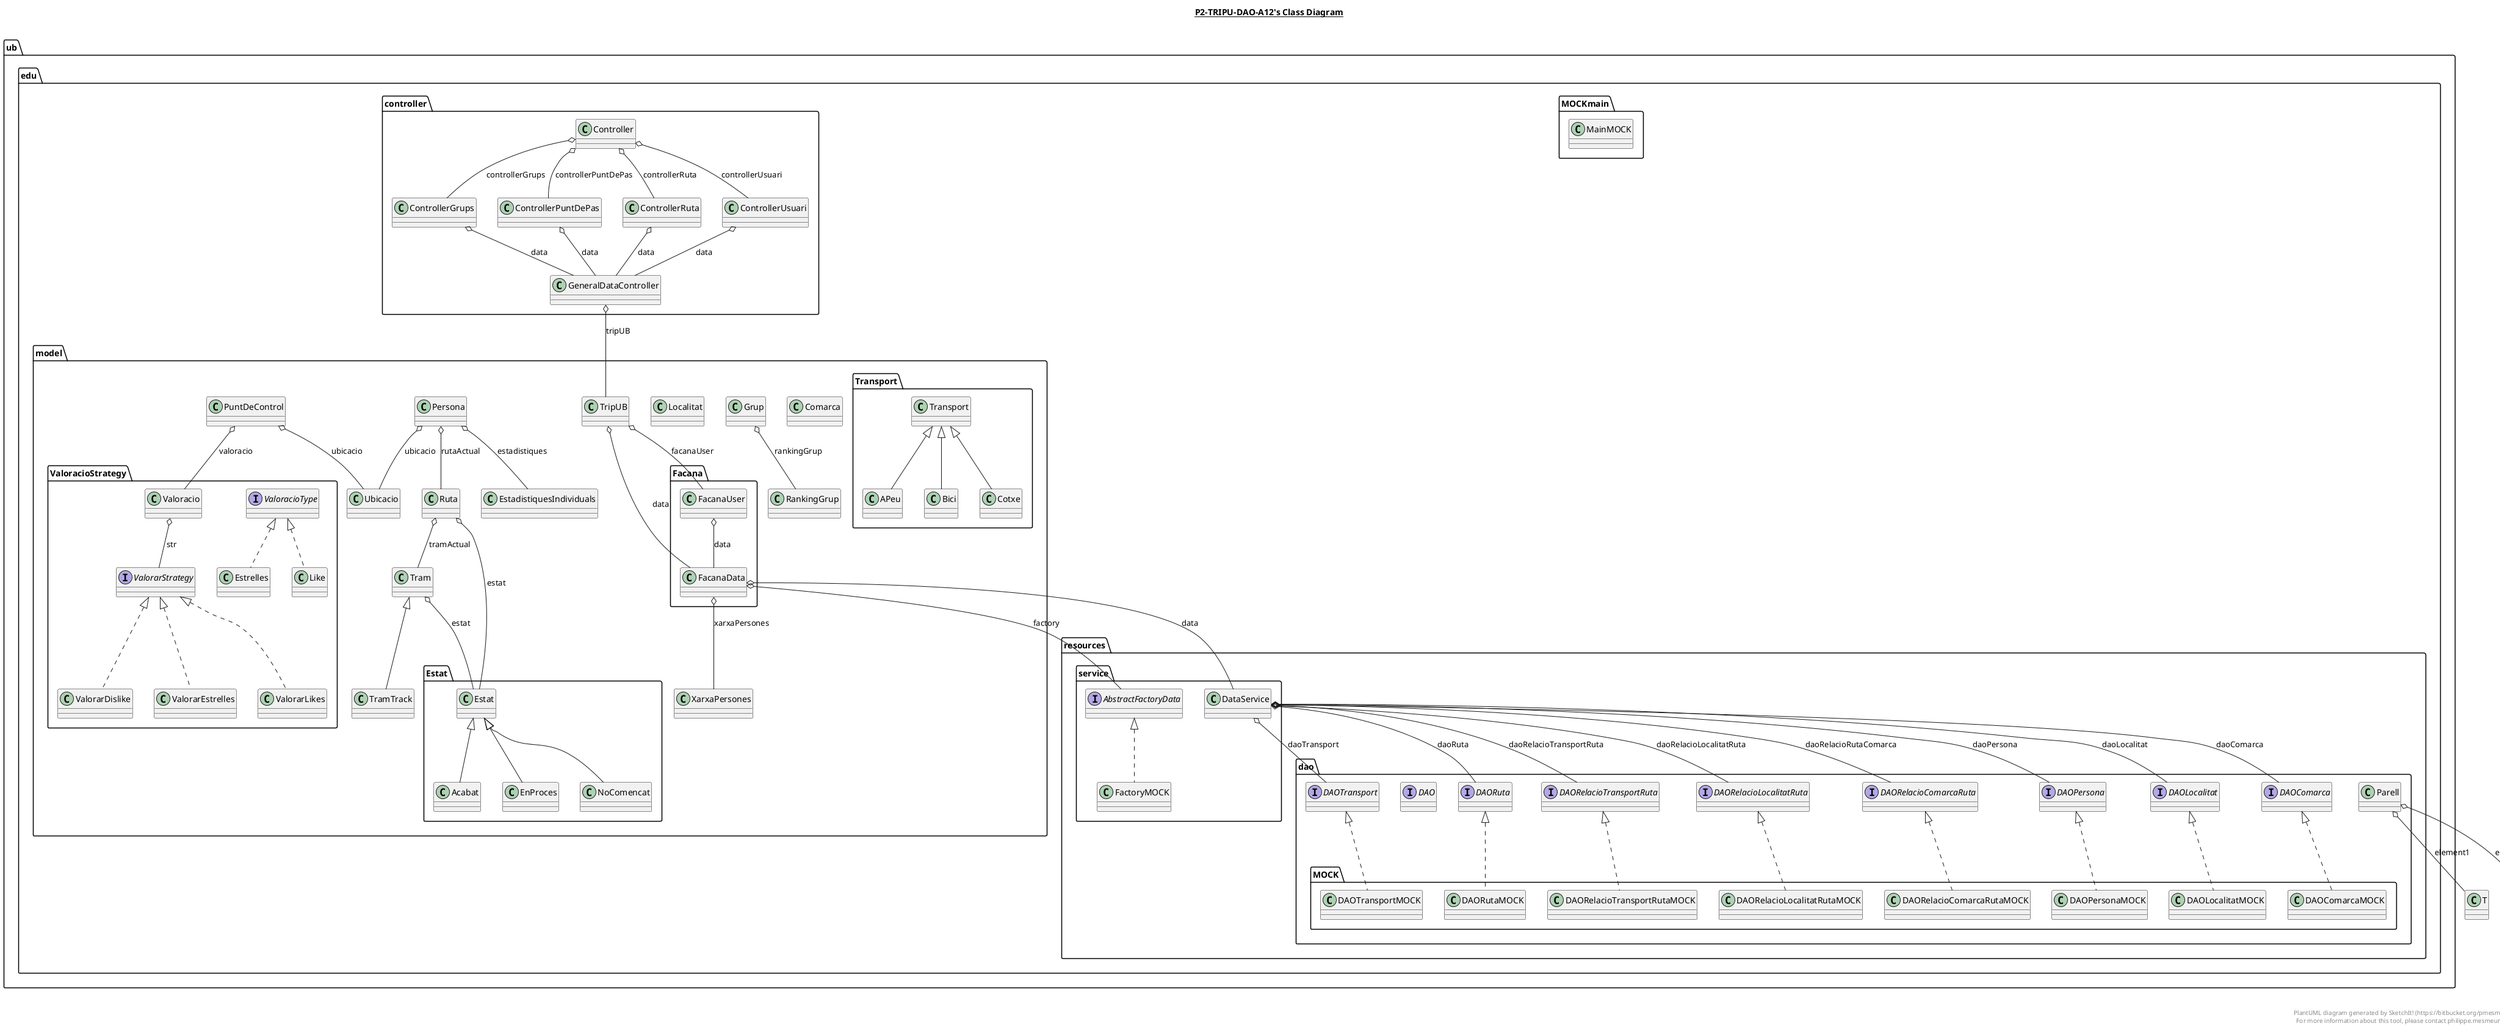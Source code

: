 @startuml

title __P2-TRIPU-DAO-A12's Class Diagram__\n

  namespace ub.edu.MOCKmain {
    class ub.edu.MOCKmain.MainMOCK {
    }
  }
  

  namespace ub.edu.controller {
    class ub.edu.controller.Controller {
    }
  }
  

  namespace ub.edu.controller {
    class ub.edu.controller.ControllerGrups {
    }
  }
  

  namespace ub.edu.controller {
    class ub.edu.controller.ControllerPuntDePas {
    }
  }
  

  namespace ub.edu.controller {
    class ub.edu.controller.ControllerRuta {
    }
  }
  

  namespace ub.edu.controller {
    class ub.edu.controller.ControllerUsuari {
    }
  }
  

  namespace ub.edu.controller {
    class ub.edu.controller.GeneralDataController {
    }
  }
  

  namespace ub.edu.model {
    class ub.edu.model.Comarca {
    }
  }
  

  namespace ub.edu.model {
    class ub.edu.model.EstadistiquesIndividuals {
    }
  }
  

  namespace ub.edu.model {
    namespace Estat {
      class ub.edu.model.Estat.Acabat {
      }
    }
  }
  

  namespace ub.edu.model {
    namespace Estat {
      class ub.edu.model.Estat.EnProces {
      }
    }
  }
  

  namespace ub.edu.model {
    namespace Estat {
      class ub.edu.model.Estat.Estat {
      }
    }
  }
  

  namespace ub.edu.model {
    namespace Estat {
      class ub.edu.model.Estat.NoComencat {
      }
    }
  }
  

  namespace ub.edu.model {
    namespace Facana {
      class ub.edu.model.Facana.FacanaData {
      }
    }
  }
  

  namespace ub.edu.model {
    namespace Facana {
      class ub.edu.model.Facana.FacanaUser {
      }
    }
  }
  

  namespace ub.edu.model {
    class ub.edu.model.Grup {
    }
  }
  

  namespace ub.edu.model {
    class ub.edu.model.Localitat {
    }
  }
  

  namespace ub.edu.model {
    class ub.edu.model.Persona {
    }
  }
  

  namespace ub.edu.model {
    class ub.edu.model.PuntDeControl {
    }
  }
  

  namespace ub.edu.model {
    class ub.edu.model.RankingGrup {
    }
  }
  

  namespace ub.edu.model {
    class ub.edu.model.Ruta {
    }
  }
  

  namespace ub.edu.model {
    class ub.edu.model.Tram {
    }
  }
  

  namespace ub.edu.model {
    class ub.edu.model.TramTrack {
    }
  }
  

  namespace ub.edu.model {
    namespace Transport {
      class ub.edu.model.Transport.APeu {
      }
    }
  }
  

  namespace ub.edu.model {
    namespace Transport {
      class ub.edu.model.Transport.Bici {
      }
    }
  }
  

  namespace ub.edu.model {
    namespace Transport {
      class ub.edu.model.Transport.Cotxe {
      }
    }
  }
  

  namespace ub.edu.model {
    namespace Transport {
      class ub.edu.model.Transport.Transport {
      }
    }
  }
  

  namespace ub.edu.model {
    class ub.edu.model.TripUB {
    }
  }
  

  namespace ub.edu.model {
    class ub.edu.model.Ubicacio {
    }
  }
  

  namespace ub.edu.model {
    namespace ValoracioStrategy {
      class ub.edu.model.ValoracioStrategy.Estrelles {
      }
    }
  }
  

  namespace ub.edu.model {
    namespace ValoracioStrategy {
      class ub.edu.model.ValoracioStrategy.Like {
      }
    }
  }
  

  namespace ub.edu.model {
    namespace ValoracioStrategy {
      class ub.edu.model.ValoracioStrategy.Valoracio {
      }
    }
  }
  

  namespace ub.edu.model {
    namespace ValoracioStrategy {
      interface ub.edu.model.ValoracioStrategy.ValoracioType {
      }
    }
  }
  

  namespace ub.edu.model {
    namespace ValoracioStrategy {
      class ub.edu.model.ValoracioStrategy.ValorarDislike {
      }
    }
  }
  

  namespace ub.edu.model {
    namespace ValoracioStrategy {
      class ub.edu.model.ValoracioStrategy.ValorarEstrelles {
      }
    }
  }
  

  namespace ub.edu.model {
    namespace ValoracioStrategy {
      class ub.edu.model.ValoracioStrategy.ValorarLikes {
      }
    }
  }
  

  namespace ub.edu.model {
    namespace ValoracioStrategy {
      interface ub.edu.model.ValoracioStrategy.ValorarStrategy {
      }
    }
  }
  

  namespace ub.edu.model {
    class ub.edu.model.XarxaPersones {
    }
  }
  

  namespace ub.edu.resources.dao {
    interface ub.edu.resources.dao.DAO {
    }
  }
  

  namespace ub.edu.resources.dao {
    interface ub.edu.resources.dao.DAOComarca {
    }
  }
  

  namespace ub.edu.resources.dao {
    interface ub.edu.resources.dao.DAOLocalitat {
    }
  }
  

  namespace ub.edu.resources.dao {
    interface ub.edu.resources.dao.DAOPersona {
    }
  }
  

  namespace ub.edu.resources.dao {
    interface ub.edu.resources.dao.DAORelacioComarcaRuta {
    }
  }
  

  namespace ub.edu.resources.dao {
    interface ub.edu.resources.dao.DAORelacioLocalitatRuta {
    }
  }
  

  namespace ub.edu.resources.dao {
    interface ub.edu.resources.dao.DAORelacioTransportRuta {
    }
  }
  

  namespace ub.edu.resources.dao {
    interface ub.edu.resources.dao.DAORuta {
    }
  }
  

  namespace ub.edu.resources.dao {
    interface ub.edu.resources.dao.DAOTransport {
    }
  }
  

  namespace ub.edu.resources.dao {
    namespace MOCK {
      class ub.edu.resources.dao.MOCK.DAOComarcaMOCK {
      }
    }
  }
  

  namespace ub.edu.resources.dao {
    namespace MOCK {
      class ub.edu.resources.dao.MOCK.DAOLocalitatMOCK {
      }
    }
  }
  

  namespace ub.edu.resources.dao {
    namespace MOCK {
      class ub.edu.resources.dao.MOCK.DAOPersonaMOCK {
      }
    }
  }
  

  namespace ub.edu.resources.dao {
    namespace MOCK {
      class ub.edu.resources.dao.MOCK.DAORelacioComarcaRutaMOCK {
      }
    }
  }
  

  namespace ub.edu.resources.dao {
    namespace MOCK {
      class ub.edu.resources.dao.MOCK.DAORelacioLocalitatRutaMOCK {
      }
    }
  }
  

  namespace ub.edu.resources.dao {
    namespace MOCK {
      class ub.edu.resources.dao.MOCK.DAORelacioTransportRutaMOCK {
      }
    }
  }
  

  namespace ub.edu.resources.dao {
    namespace MOCK {
      class ub.edu.resources.dao.MOCK.DAORutaMOCK {
      }
    }
  }
  

  namespace ub.edu.resources.dao {
    namespace MOCK {
      class ub.edu.resources.dao.MOCK.DAOTransportMOCK {
      }
    }
  }
  

  namespace ub.edu.resources.dao {
    class ub.edu.resources.dao.Parell {
    }
  }
  

  namespace ub.edu.resources.service {
    interface ub.edu.resources.service.AbstractFactoryData {
    }
  }
  

  namespace ub.edu.resources.service {
    class ub.edu.resources.service.DataService {
    }
  }
  

  namespace ub.edu.resources.service {
    class ub.edu.resources.service.FactoryMOCK {
    }
  }
  

  ub.edu.controller.Controller o-- ub.edu.controller.ControllerGrups : controllerGrups
  ub.edu.controller.Controller o-- ub.edu.controller.ControllerPuntDePas : controllerPuntDePas
  ub.edu.controller.Controller o-- ub.edu.controller.ControllerRuta : controllerRuta
  ub.edu.controller.Controller o-- ub.edu.controller.ControllerUsuari : controllerUsuari
  ub.edu.controller.ControllerGrups o-- ub.edu.controller.GeneralDataController : data
  ub.edu.controller.ControllerPuntDePas o-- ub.edu.controller.GeneralDataController : data
  ub.edu.controller.ControllerRuta o-- ub.edu.controller.GeneralDataController : data
  ub.edu.controller.ControllerUsuari o-- ub.edu.controller.GeneralDataController : data
  ub.edu.controller.GeneralDataController o-- ub.edu.model.TripUB : tripUB
  ub.edu.model.Estat.Acabat -up-|> ub.edu.model.Estat.Estat
  ub.edu.model.Estat.EnProces -up-|> ub.edu.model.Estat.Estat
  ub.edu.model.Estat.NoComencat -up-|> ub.edu.model.Estat.Estat
  ub.edu.model.Facana.FacanaData o-- ub.edu.resources.service.DataService : data
  ub.edu.model.Facana.FacanaData o-- ub.edu.resources.service.AbstractFactoryData : factory
  ub.edu.model.Facana.FacanaData o-- ub.edu.model.XarxaPersones : xarxaPersones
  ub.edu.model.Facana.FacanaUser o-- ub.edu.model.Facana.FacanaData : data
  ub.edu.model.Grup o-- ub.edu.model.RankingGrup : rankingGrup
  ub.edu.model.Persona o-- ub.edu.model.EstadistiquesIndividuals : estadistiques
  ub.edu.model.Persona o-- ub.edu.model.Ruta : rutaActual
  ub.edu.model.Persona o-- ub.edu.model.Ubicacio : ubicacio
  ub.edu.model.PuntDeControl o-- ub.edu.model.Ubicacio : ubicacio
  ub.edu.model.PuntDeControl o-- ub.edu.model.ValoracioStrategy.Valoracio : valoracio
  ub.edu.model.Ruta o-- ub.edu.model.Estat.Estat : estat
  ub.edu.model.Ruta o-- ub.edu.model.Tram : tramActual
  ub.edu.model.Tram o-- ub.edu.model.Estat.Estat : estat
  ub.edu.model.TramTrack -up-|> ub.edu.model.Tram
  ub.edu.model.Transport.APeu -up-|> ub.edu.model.Transport.Transport
  ub.edu.model.Transport.Bici -up-|> ub.edu.model.Transport.Transport
  ub.edu.model.Transport.Cotxe -up-|> ub.edu.model.Transport.Transport
  ub.edu.model.TripUB o-- ub.edu.model.Facana.FacanaData : data
  ub.edu.model.TripUB o-- ub.edu.model.Facana.FacanaUser : facanaUser
  ub.edu.model.ValoracioStrategy.Estrelles .up.|> ub.edu.model.ValoracioStrategy.ValoracioType
  ub.edu.model.ValoracioStrategy.Like .up.|> ub.edu.model.ValoracioStrategy.ValoracioType
  ub.edu.model.ValoracioStrategy.Valoracio o-- ub.edu.model.ValoracioStrategy.ValorarStrategy : str
  ub.edu.model.ValoracioStrategy.ValorarDislike .up.|> ub.edu.model.ValoracioStrategy.ValorarStrategy
  ub.edu.model.ValoracioStrategy.ValorarEstrelles .up.|> ub.edu.model.ValoracioStrategy.ValorarStrategy
  ub.edu.model.ValoracioStrategy.ValorarLikes .up.|> ub.edu.model.ValoracioStrategy.ValorarStrategy
  ub.edu.resources.dao.MOCK.DAOComarcaMOCK .up.|> ub.edu.resources.dao.DAOComarca
  ub.edu.resources.dao.MOCK.DAOLocalitatMOCK .up.|> ub.edu.resources.dao.DAOLocalitat
  ub.edu.resources.dao.MOCK.DAOPersonaMOCK .up.|> ub.edu.resources.dao.DAOPersona
  ub.edu.resources.dao.MOCK.DAORelacioComarcaRutaMOCK .up.|> ub.edu.resources.dao.DAORelacioComarcaRuta
  ub.edu.resources.dao.MOCK.DAORelacioLocalitatRutaMOCK .up.|> ub.edu.resources.dao.DAORelacioLocalitatRuta
  ub.edu.resources.dao.MOCK.DAORelacioTransportRutaMOCK .up.|> ub.edu.resources.dao.DAORelacioTransportRuta
  ub.edu.resources.dao.MOCK.DAORutaMOCK .up.|> ub.edu.resources.dao.DAORuta
  ub.edu.resources.dao.MOCK.DAOTransportMOCK .up.|> ub.edu.resources.dao.DAOTransport
  ub.edu.resources.dao.Parell o-- T : element1
  ub.edu.resources.dao.Parell o-- V : element2
  ub.edu.resources.service.DataService o-- ub.edu.resources.dao.DAOComarca : daoComarca
  ub.edu.resources.service.DataService o-- ub.edu.resources.dao.DAOLocalitat : daoLocalitat
  ub.edu.resources.service.DataService o-- ub.edu.resources.dao.DAOPersona : daoPersona
  ub.edu.resources.service.DataService o-- ub.edu.resources.dao.DAORelacioLocalitatRuta : daoRelacioLocalitatRuta
  ub.edu.resources.service.DataService o-- ub.edu.resources.dao.DAORelacioComarcaRuta : daoRelacioRutaComarca
  ub.edu.resources.service.DataService o-- ub.edu.resources.dao.DAORelacioTransportRuta : daoRelacioTransportRuta
  ub.edu.resources.service.DataService o-- ub.edu.resources.dao.DAORuta : daoRuta
  ub.edu.resources.service.DataService o-- ub.edu.resources.dao.DAOTransport : daoTransport
  ub.edu.resources.service.FactoryMOCK .up.|> ub.edu.resources.service.AbstractFactoryData


right footer


PlantUML diagram generated by SketchIt! (https://bitbucket.org/pmesmeur/sketch.it)
For more information about this tool, please contact philippe.mesmeur@gmail.com
endfooter

@enduml
